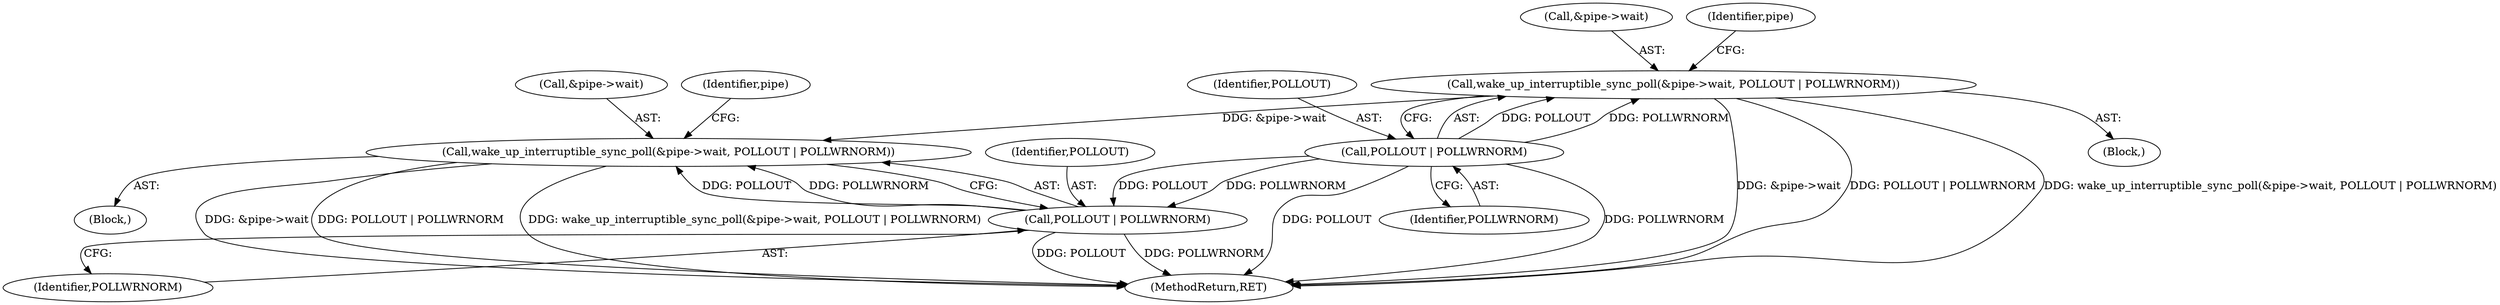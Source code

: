 digraph "0_linux_637b58c2887e5e57850865839cc75f59184b23d1_1@pointer" {
"1000417" [label="(Call,wake_up_interruptible_sync_poll(&pipe->wait, POLLOUT | POLLWRNORM))"];
"1000395" [label="(Call,wake_up_interruptible_sync_poll(&pipe->wait, POLLOUT | POLLWRNORM))"];
"1000400" [label="(Call,POLLOUT | POLLWRNORM)"];
"1000422" [label="(Call,POLLOUT | POLLWRNORM)"];
"1000423" [label="(Identifier,POLLOUT)"];
"1000396" [label="(Call,&pipe->wait)"];
"1000394" [label="(Block,)"];
"1000395" [label="(Call,wake_up_interruptible_sync_poll(&pipe->wait, POLLOUT | POLLWRNORM))"];
"1000422" [label="(Call,POLLOUT | POLLWRNORM)"];
"1000400" [label="(Call,POLLOUT | POLLWRNORM)"];
"1000440" [label="(MethodReturn,RET)"];
"1000424" [label="(Identifier,POLLWRNORM)"];
"1000417" [label="(Call,wake_up_interruptible_sync_poll(&pipe->wait, POLLOUT | POLLWRNORM))"];
"1000401" [label="(Identifier,POLLOUT)"];
"1000428" [label="(Identifier,pipe)"];
"1000416" [label="(Block,)"];
"1000418" [label="(Call,&pipe->wait)"];
"1000406" [label="(Identifier,pipe)"];
"1000402" [label="(Identifier,POLLWRNORM)"];
"1000417" -> "1000416"  [label="AST: "];
"1000417" -> "1000422"  [label="CFG: "];
"1000418" -> "1000417"  [label="AST: "];
"1000422" -> "1000417"  [label="AST: "];
"1000428" -> "1000417"  [label="CFG: "];
"1000417" -> "1000440"  [label="DDG: POLLOUT | POLLWRNORM"];
"1000417" -> "1000440"  [label="DDG: &pipe->wait"];
"1000417" -> "1000440"  [label="DDG: wake_up_interruptible_sync_poll(&pipe->wait, POLLOUT | POLLWRNORM)"];
"1000395" -> "1000417"  [label="DDG: &pipe->wait"];
"1000422" -> "1000417"  [label="DDG: POLLOUT"];
"1000422" -> "1000417"  [label="DDG: POLLWRNORM"];
"1000395" -> "1000394"  [label="AST: "];
"1000395" -> "1000400"  [label="CFG: "];
"1000396" -> "1000395"  [label="AST: "];
"1000400" -> "1000395"  [label="AST: "];
"1000406" -> "1000395"  [label="CFG: "];
"1000395" -> "1000440"  [label="DDG: &pipe->wait"];
"1000395" -> "1000440"  [label="DDG: POLLOUT | POLLWRNORM"];
"1000395" -> "1000440"  [label="DDG: wake_up_interruptible_sync_poll(&pipe->wait, POLLOUT | POLLWRNORM)"];
"1000400" -> "1000395"  [label="DDG: POLLOUT"];
"1000400" -> "1000395"  [label="DDG: POLLWRNORM"];
"1000400" -> "1000402"  [label="CFG: "];
"1000401" -> "1000400"  [label="AST: "];
"1000402" -> "1000400"  [label="AST: "];
"1000400" -> "1000440"  [label="DDG: POLLOUT"];
"1000400" -> "1000440"  [label="DDG: POLLWRNORM"];
"1000400" -> "1000422"  [label="DDG: POLLOUT"];
"1000400" -> "1000422"  [label="DDG: POLLWRNORM"];
"1000422" -> "1000424"  [label="CFG: "];
"1000423" -> "1000422"  [label="AST: "];
"1000424" -> "1000422"  [label="AST: "];
"1000422" -> "1000440"  [label="DDG: POLLOUT"];
"1000422" -> "1000440"  [label="DDG: POLLWRNORM"];
}

